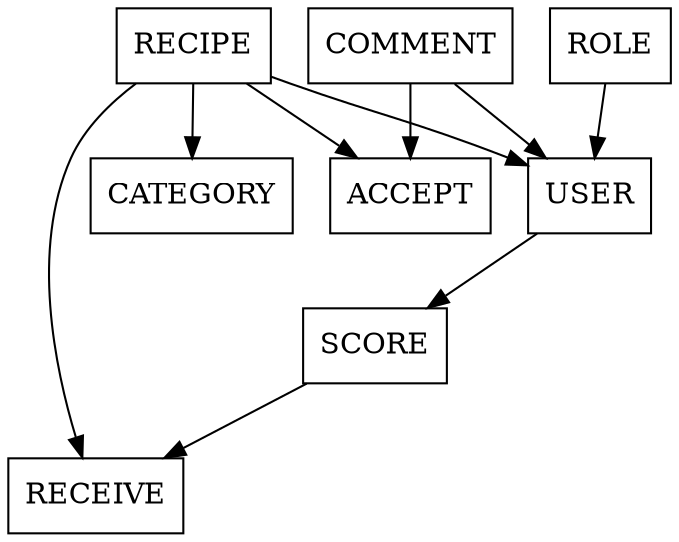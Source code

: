 // Generated by Mocodo 4.2.11

digraph {
  node [shape=box]
  "COMMENT" -> "ACCEPT"
  "RECIPE" -> "ACCEPT"
  "RECIPE" -> "CATEGORY"
  "SCORE" -> "RECEIVE"
  "RECIPE" -> "RECEIVE"
  "USER" -> "SCORE"
  "RECIPE" -> "USER"
  "ROLE" -> "USER"
  "COMMENT" -> "USER"
}
